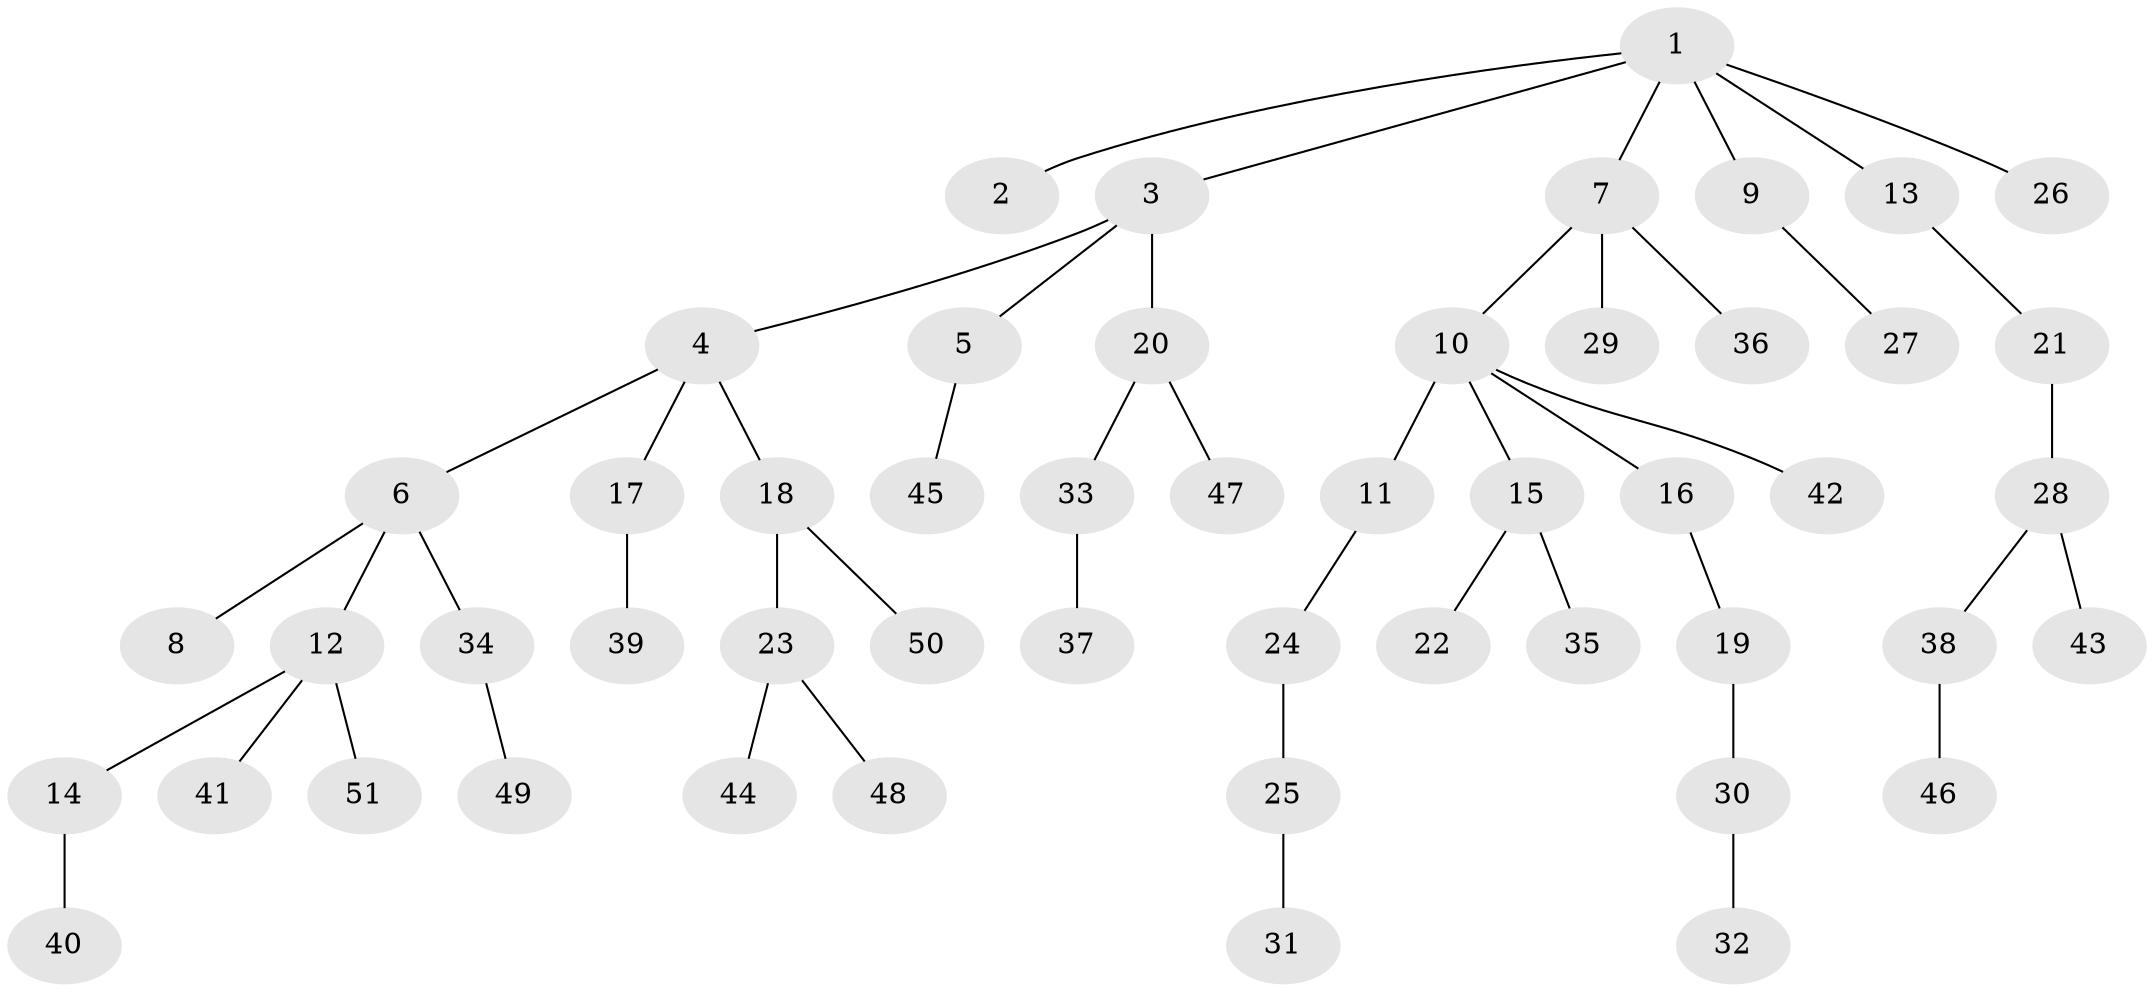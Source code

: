 // Generated by graph-tools (version 1.1) at 2025/11/02/27/25 16:11:28]
// undirected, 51 vertices, 50 edges
graph export_dot {
graph [start="1"]
  node [color=gray90,style=filled];
  1;
  2;
  3;
  4;
  5;
  6;
  7;
  8;
  9;
  10;
  11;
  12;
  13;
  14;
  15;
  16;
  17;
  18;
  19;
  20;
  21;
  22;
  23;
  24;
  25;
  26;
  27;
  28;
  29;
  30;
  31;
  32;
  33;
  34;
  35;
  36;
  37;
  38;
  39;
  40;
  41;
  42;
  43;
  44;
  45;
  46;
  47;
  48;
  49;
  50;
  51;
  1 -- 2;
  1 -- 3;
  1 -- 7;
  1 -- 9;
  1 -- 13;
  1 -- 26;
  3 -- 4;
  3 -- 5;
  3 -- 20;
  4 -- 6;
  4 -- 17;
  4 -- 18;
  5 -- 45;
  6 -- 8;
  6 -- 12;
  6 -- 34;
  7 -- 10;
  7 -- 29;
  7 -- 36;
  9 -- 27;
  10 -- 11;
  10 -- 15;
  10 -- 16;
  10 -- 42;
  11 -- 24;
  12 -- 14;
  12 -- 41;
  12 -- 51;
  13 -- 21;
  14 -- 40;
  15 -- 22;
  15 -- 35;
  16 -- 19;
  17 -- 39;
  18 -- 23;
  18 -- 50;
  19 -- 30;
  20 -- 33;
  20 -- 47;
  21 -- 28;
  23 -- 44;
  23 -- 48;
  24 -- 25;
  25 -- 31;
  28 -- 38;
  28 -- 43;
  30 -- 32;
  33 -- 37;
  34 -- 49;
  38 -- 46;
}
